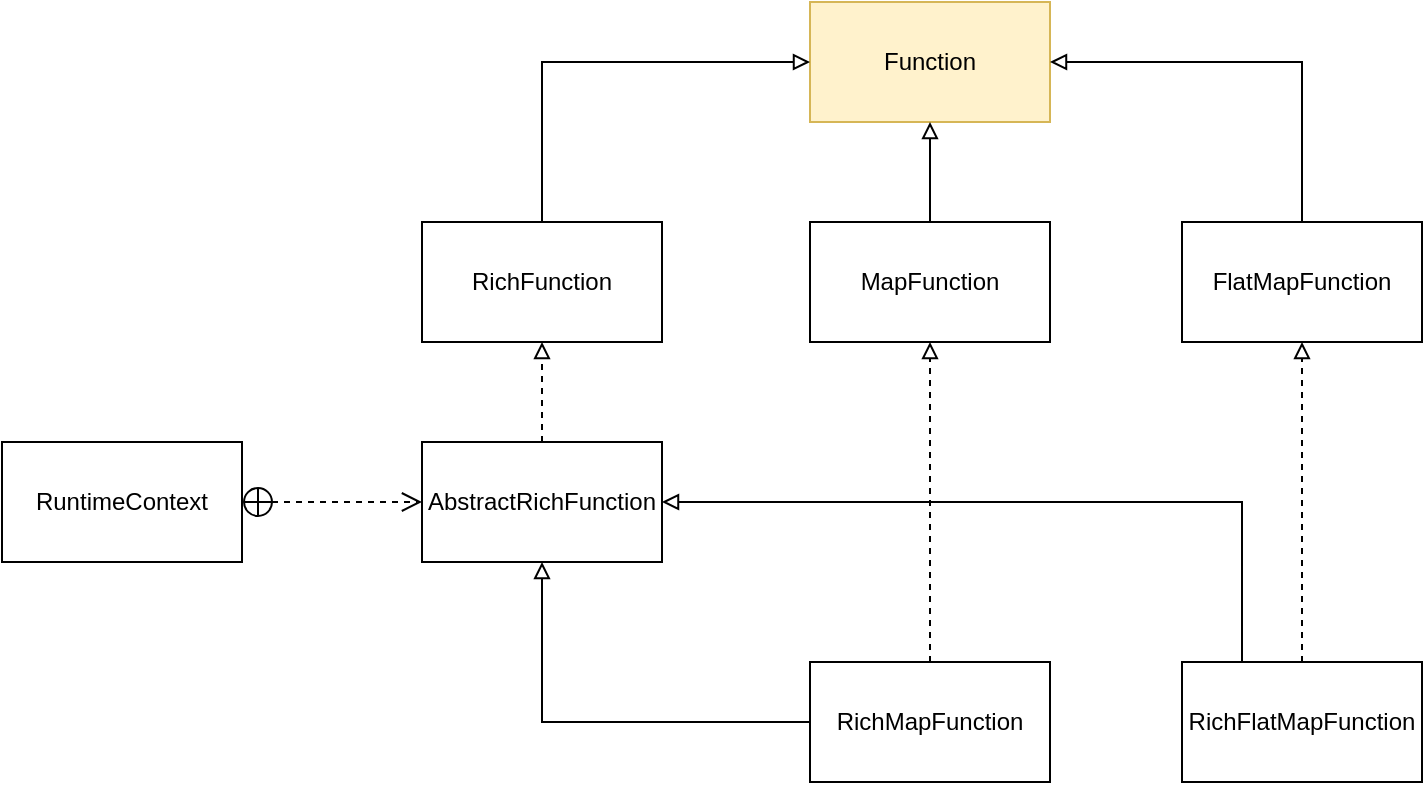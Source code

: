 <mxfile version="13.0.3" type="device"><diagram id="Ahh2uEX4TkpLp75yn0Aq" name="第 1 页"><mxGraphModel dx="1024" dy="592" grid="1" gridSize="10" guides="1" tooltips="1" connect="1" arrows="1" fold="1" page="1" pageScale="1" pageWidth="827" pageHeight="1169" math="0" shadow="0"><root><mxCell id="0"/><mxCell id="1" parent="0"/><mxCell id="JKbQqqIoWwczDz6r5h6V-1" value="Function" style="rounded=0;whiteSpace=wrap;html=1;fillColor=#fff2cc;strokeColor=#d6b656;" vertex="1" parent="1"><mxGeometry x="454" y="170" width="120" height="60" as="geometry"/></mxCell><mxCell id="JKbQqqIoWwczDz6r5h6V-6" style="edgeStyle=orthogonalEdgeStyle;rounded=0;orthogonalLoop=1;jettySize=auto;html=1;entryX=0.5;entryY=1;entryDx=0;entryDy=0;endArrow=block;endFill=0;" edge="1" parent="1" source="JKbQqqIoWwczDz6r5h6V-2" target="JKbQqqIoWwczDz6r5h6V-1"><mxGeometry relative="1" as="geometry"/></mxCell><mxCell id="JKbQqqIoWwczDz6r5h6V-2" value="MapFunction" style="rounded=0;whiteSpace=wrap;html=1;" vertex="1" parent="1"><mxGeometry x="454" y="280" width="120" height="60" as="geometry"/></mxCell><mxCell id="JKbQqqIoWwczDz6r5h6V-7" style="edgeStyle=orthogonalEdgeStyle;rounded=0;orthogonalLoop=1;jettySize=auto;html=1;entryX=1;entryY=0.5;entryDx=0;entryDy=0;exitX=0.5;exitY=0;exitDx=0;exitDy=0;endArrow=block;endFill=0;" edge="1" parent="1" source="JKbQqqIoWwczDz6r5h6V-3" target="JKbQqqIoWwczDz6r5h6V-1"><mxGeometry relative="1" as="geometry"/></mxCell><mxCell id="JKbQqqIoWwczDz6r5h6V-3" value="FlatMapFunction" style="rounded=0;whiteSpace=wrap;html=1;" vertex="1" parent="1"><mxGeometry x="640" y="280" width="120" height="60" as="geometry"/></mxCell><mxCell id="JKbQqqIoWwczDz6r5h6V-5" style="edgeStyle=orthogonalEdgeStyle;rounded=0;orthogonalLoop=1;jettySize=auto;html=1;entryX=0;entryY=0.5;entryDx=0;entryDy=0;exitX=0.5;exitY=0;exitDx=0;exitDy=0;endArrow=block;endFill=0;" edge="1" parent="1" source="JKbQqqIoWwczDz6r5h6V-4" target="JKbQqqIoWwczDz6r5h6V-1"><mxGeometry relative="1" as="geometry"/></mxCell><mxCell id="JKbQqqIoWwczDz6r5h6V-4" value="RichFunction" style="rounded=0;whiteSpace=wrap;html=1;" vertex="1" parent="1"><mxGeometry x="260" y="280" width="120" height="60" as="geometry"/></mxCell><mxCell id="JKbQqqIoWwczDz6r5h6V-10" style="edgeStyle=orthogonalEdgeStyle;rounded=0;orthogonalLoop=1;jettySize=auto;html=1;endArrow=block;endFill=0;dashed=1;" edge="1" parent="1" source="JKbQqqIoWwczDz6r5h6V-9" target="JKbQqqIoWwczDz6r5h6V-4"><mxGeometry relative="1" as="geometry"/></mxCell><mxCell id="JKbQqqIoWwczDz6r5h6V-9" value="AbstractRichFunction" style="rounded=0;whiteSpace=wrap;html=1;" vertex="1" parent="1"><mxGeometry x="260" y="390" width="120" height="60" as="geometry"/></mxCell><mxCell id="JKbQqqIoWwczDz6r5h6V-11" value="RuntimeContext" style="rounded=0;whiteSpace=wrap;html=1;" vertex="1" parent="1"><mxGeometry x="50" y="390" width="120" height="60" as="geometry"/></mxCell><mxCell id="JKbQqqIoWwczDz6r5h6V-12" value="" style="endArrow=open;startArrow=circlePlus;endFill=0;startFill=0;endSize=8;html=1;dashed=1;exitX=1;exitY=0.5;exitDx=0;exitDy=0;entryX=0;entryY=0.5;entryDx=0;entryDy=0;" edge="1" parent="1" source="JKbQqqIoWwczDz6r5h6V-11" target="JKbQqqIoWwczDz6r5h6V-9"><mxGeometry width="160" relative="1" as="geometry"><mxPoint x="210" y="520" as="sourcePoint"/><mxPoint x="370" y="520" as="targetPoint"/></mxGeometry></mxCell><mxCell id="JKbQqqIoWwczDz6r5h6V-17" style="edgeStyle=orthogonalEdgeStyle;rounded=0;orthogonalLoop=1;jettySize=auto;html=1;entryX=0.5;entryY=1;entryDx=0;entryDy=0;endArrow=block;endFill=0;" edge="1" parent="1" source="JKbQqqIoWwczDz6r5h6V-13" target="JKbQqqIoWwczDz6r5h6V-9"><mxGeometry relative="1" as="geometry"/></mxCell><mxCell id="JKbQqqIoWwczDz6r5h6V-18" style="edgeStyle=orthogonalEdgeStyle;rounded=0;orthogonalLoop=1;jettySize=auto;html=1;entryX=0.5;entryY=1;entryDx=0;entryDy=0;endArrow=block;endFill=0;dashed=1;" edge="1" parent="1" source="JKbQqqIoWwczDz6r5h6V-13" target="JKbQqqIoWwczDz6r5h6V-2"><mxGeometry relative="1" as="geometry"/></mxCell><mxCell id="JKbQqqIoWwczDz6r5h6V-13" value="RichMapFunction" style="rounded=0;whiteSpace=wrap;html=1;" vertex="1" parent="1"><mxGeometry x="454" y="500" width="120" height="60" as="geometry"/></mxCell><mxCell id="JKbQqqIoWwczDz6r5h6V-15" style="edgeStyle=orthogonalEdgeStyle;rounded=0;orthogonalLoop=1;jettySize=auto;html=1;entryX=0.5;entryY=1;entryDx=0;entryDy=0;dashed=1;endArrow=block;endFill=0;" edge="1" parent="1" source="JKbQqqIoWwczDz6r5h6V-14" target="JKbQqqIoWwczDz6r5h6V-3"><mxGeometry relative="1" as="geometry"/></mxCell><mxCell id="JKbQqqIoWwczDz6r5h6V-16" style="edgeStyle=orthogonalEdgeStyle;rounded=0;orthogonalLoop=1;jettySize=auto;html=1;exitX=0.25;exitY=0;exitDx=0;exitDy=0;entryX=1;entryY=0.5;entryDx=0;entryDy=0;endArrow=block;endFill=0;" edge="1" parent="1" source="JKbQqqIoWwczDz6r5h6V-14" target="JKbQqqIoWwczDz6r5h6V-9"><mxGeometry relative="1" as="geometry"/></mxCell><mxCell id="JKbQqqIoWwczDz6r5h6V-14" value="RichFlatMapFunction" style="rounded=0;whiteSpace=wrap;html=1;" vertex="1" parent="1"><mxGeometry x="640" y="500" width="120" height="60" as="geometry"/></mxCell></root></mxGraphModel></diagram></mxfile>